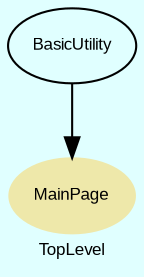 digraph TopLevel {
    compound = true
    bgcolor = lightcyan1
    fontname = Arial
    fontsize = 8
    label = "TopLevel"
    node [
        fontname = Arial,
        fontsize = 8,
        color = black
    ]

    MainPage [
        fontcolor = black,
        URL = "classes/MainPage.html",
        shape = ellipse,
        color = palegoldenrod,
        style = filled,
        label = "MainPage"
    ]

    BasicUtility [
        URL = "classes/BasicUtility.html",
        label = "BasicUtility"
    ]

    BasicUtility -> MainPage [

    ]

}

